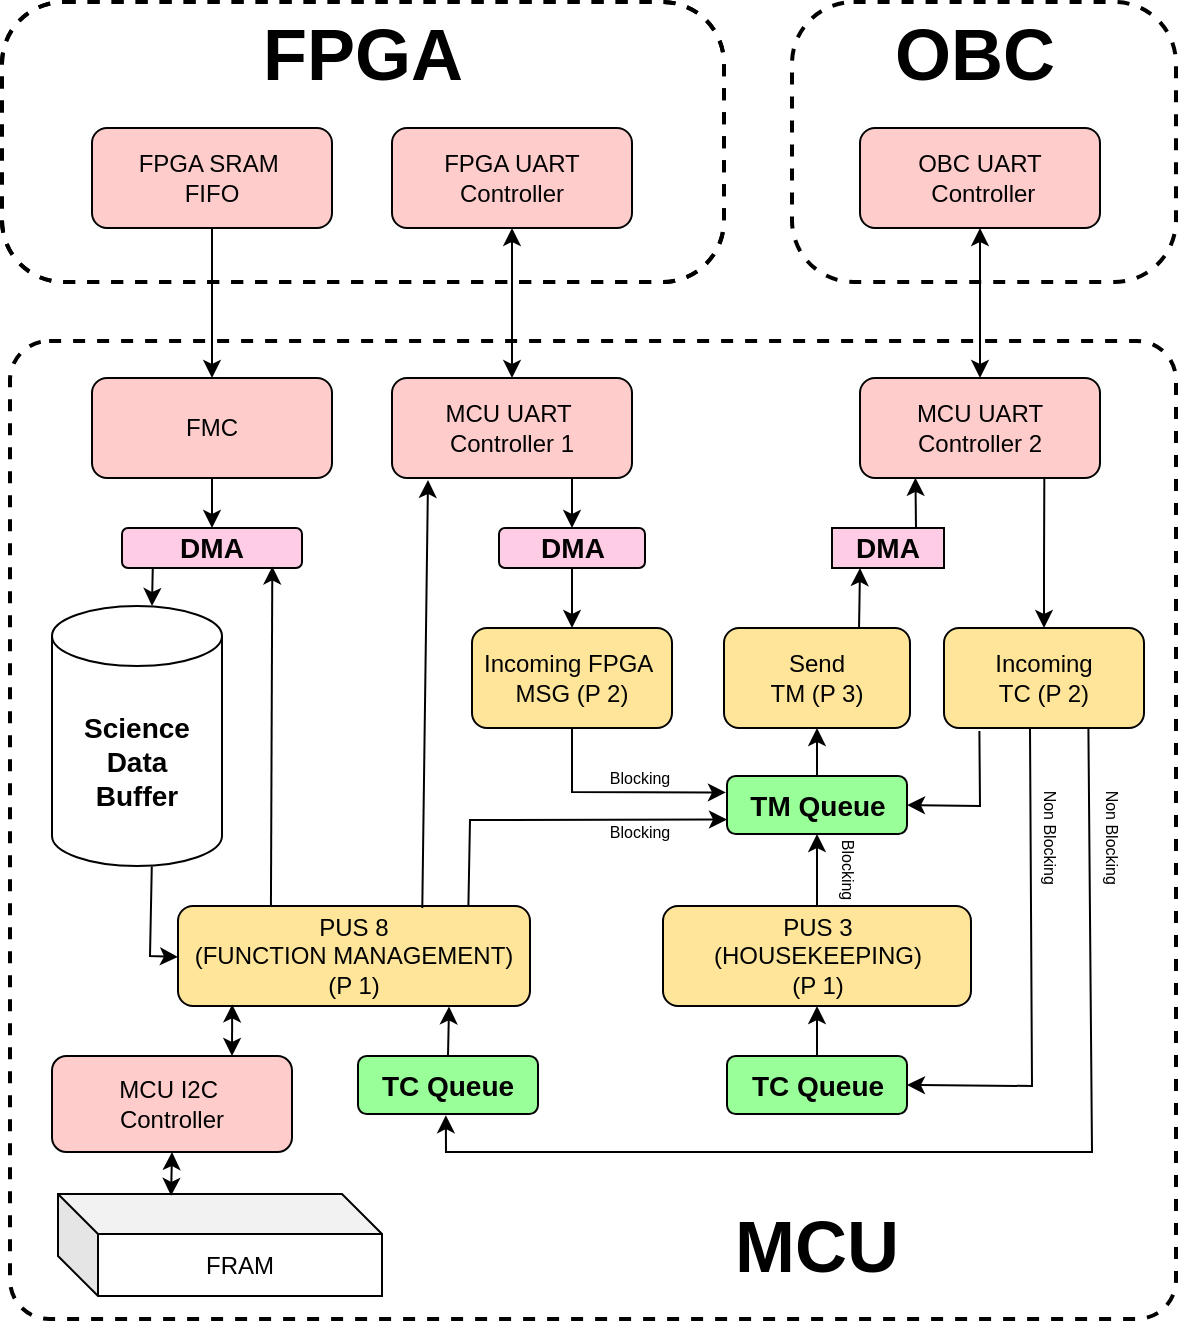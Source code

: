<mxfile version="27.1.6">
  <diagram name="Pagină-1" id="ddQv_wzsTZBWzUbWPsOU">
    <mxGraphModel dx="1388" dy="646" grid="0" gridSize="10" guides="1" tooltips="1" connect="1" arrows="1" fold="1" page="1" pageScale="1" pageWidth="827" pageHeight="1169" math="0" shadow="0">
      <root>
        <mxCell id="0" />
        <mxCell id="1" parent="0" />
        <mxCell id="Oofgd8KAAimV3NUf_qpA-2" value="Incoming&#xa;TC (P 2)" style="rounded=1;whiteSpace=wrap;fillColor=#FFE599;" parent="1" vertex="1">
          <mxGeometry x="486" y="350" width="100" height="50" as="geometry" />
        </mxCell>
        <mxCell id="Oofgd8KAAimV3NUf_qpA-3" value="PUS 8&#xa;(FUNCTION MANAGEMENT)&#xa;(P 1)" style="rounded=1;whiteSpace=wrap;fillColor=#FFE599;" parent="1" vertex="1">
          <mxGeometry x="103" y="489" width="176" height="50" as="geometry" />
        </mxCell>
        <mxCell id="Oofgd8KAAimV3NUf_qpA-4" value="PUS 3&#xa;(HOUSEKEEPING)&#xa;(P 1)" style="rounded=1;whiteSpace=wrap;fillColor=#FFE599;" parent="1" vertex="1">
          <mxGeometry x="345.5" y="489" width="154" height="50" as="geometry" />
        </mxCell>
        <mxCell id="Oofgd8KAAimV3NUf_qpA-5" value="Send&#xa;TM (P 3)" style="rounded=1;whiteSpace=wrap;fillColor=#FFE599;" parent="1" vertex="1">
          <mxGeometry x="376" y="350" width="93" height="50" as="geometry" />
        </mxCell>
        <mxCell id="Oofgd8KAAimV3NUf_qpA-11" value="OBC UART&#xa; Controller" style="rounded=1;whiteSpace=wrap;fillColor=#FFCCCC;" parent="1" vertex="1">
          <mxGeometry x="444" y="100" width="120" height="50" as="geometry" />
        </mxCell>
        <mxCell id="Oofgd8KAAimV3NUf_qpA-13" value="FPGA UART Controller" style="rounded=1;whiteSpace=wrap;fillColor=#FFCCCC;" parent="1" vertex="1">
          <mxGeometry x="210" y="100" width="120" height="50" as="geometry" />
        </mxCell>
        <mxCell id="Oofgd8KAAimV3NUf_qpA-15" value="MCU UART&#xa;Controller 2" style="rounded=1;whiteSpace=wrap;fillColor=#FFCCCC;" parent="1" vertex="1">
          <mxGeometry x="444" y="225" width="120" height="50" as="geometry" />
        </mxCell>
        <mxCell id="Oofgd8KAAimV3NUf_qpA-29" value="" style="endArrow=classic;html=1;rounded=0;entryX=1;entryY=0.5;entryDx=0;entryDy=0;exitX=0.43;exitY=1.001;exitDx=0;exitDy=0;exitPerimeter=0;" parent="1" source="Oofgd8KAAimV3NUf_qpA-2" target="Y2emWDWQEBasdr7QZTMM-36" edge="1">
          <mxGeometry width="50" height="50" relative="1" as="geometry">
            <mxPoint x="529" y="401" as="sourcePoint" />
            <mxPoint x="574.0" y="511.0" as="targetPoint" />
            <Array as="points">
              <mxPoint x="530" y="579" />
            </Array>
          </mxGeometry>
        </mxCell>
        <mxCell id="uqsOZBm66acdyXTOZB4C-3" value="" style="endArrow=classic;html=1;rounded=0;exitX=0.694;exitY=0.02;exitDx=0;exitDy=0;exitPerimeter=0;" parent="1" source="Oofgd8KAAimV3NUf_qpA-3" edge="1">
          <mxGeometry width="50" height="50" relative="1" as="geometry">
            <mxPoint x="270" y="560" as="sourcePoint" />
            <mxPoint x="228" y="276" as="targetPoint" />
          </mxGeometry>
        </mxCell>
        <mxCell id="uqsOZBm66acdyXTOZB4C-2" value="MCU UART &#xa;Controller 1" style="rounded=1;whiteSpace=wrap;fillColor=#FFCCCC;" parent="1" vertex="1">
          <mxGeometry x="210" y="225" width="120" height="50" as="geometry" />
        </mxCell>
        <mxCell id="uqsOZBm66acdyXTOZB4C-6" value="FRAM" style="shape=cube;whiteSpace=wrap;html=1;boundedLbl=1;backgroundOutline=1;darkOpacity=0.05;darkOpacity2=0.1;" parent="1" vertex="1">
          <mxGeometry x="43" y="633" width="162" height="51" as="geometry" />
        </mxCell>
        <mxCell id="uqsOZBm66acdyXTOZB4C-10" value="Incoming FPGA &#xa;MSG (P 2)" style="rounded=1;whiteSpace=wrap;fillColor=#FFE599;" parent="1" vertex="1">
          <mxGeometry x="250" y="350" width="100" height="50" as="geometry" />
        </mxCell>
        <mxCell id="Y2emWDWQEBasdr7QZTMM-3" value="FMC" style="rounded=1;whiteSpace=wrap;fillColor=#FFCCCC;" parent="1" vertex="1">
          <mxGeometry x="60" y="225" width="120" height="50" as="geometry" />
        </mxCell>
        <mxCell id="Y2emWDWQEBasdr7QZTMM-4" value="FPGA SRAM &#xa;FIFO" style="rounded=1;whiteSpace=wrap;fillColor=#FFCCCC;" parent="1" vertex="1">
          <mxGeometry x="60" y="100" width="120" height="50" as="geometry" />
        </mxCell>
        <mxCell id="Y2emWDWQEBasdr7QZTMM-5" value="" style="endArrow=classic;html=1;rounded=0;exitX=0.5;exitY=1;exitDx=0;exitDy=0;entryX=0.5;entryY=0;entryDx=0;entryDy=0;" parent="1" source="Y2emWDWQEBasdr7QZTMM-4" target="Y2emWDWQEBasdr7QZTMM-3" edge="1">
          <mxGeometry width="50" height="50" relative="1" as="geometry">
            <mxPoint x="230" y="420" as="sourcePoint" />
            <mxPoint x="280" y="370" as="targetPoint" />
          </mxGeometry>
        </mxCell>
        <mxCell id="Y2emWDWQEBasdr7QZTMM-9" value="&lt;h4&gt;&lt;font style=&quot;font-size: 14px;&quot;&gt;&lt;b style=&quot;&quot;&gt;Science&lt;br&gt;&lt;/b&gt;&lt;b style=&quot;&quot;&gt;Data&lt;br&gt;&lt;/b&gt;&lt;b style=&quot;&quot;&gt;Buffer&lt;/b&gt;&lt;/font&gt;&lt;/h4&gt;" style="shape=cylinder3;whiteSpace=wrap;html=1;boundedLbl=1;backgroundOutline=1;size=15;" parent="1" vertex="1">
          <mxGeometry x="40" y="339" width="85" height="130" as="geometry" />
        </mxCell>
        <mxCell id="Y2emWDWQEBasdr7QZTMM-10" value="&lt;font style=&quot;font-size: 14px;&quot;&gt;&lt;b&gt;DMA&lt;/b&gt;&lt;/font&gt;" style="rounded=1;whiteSpace=wrap;html=1;fillColor=light-dark(#FFCCE6,var(--ge-dark-color, #121212));" parent="1" vertex="1">
          <mxGeometry x="263.5" y="300" width="73" height="20" as="geometry" />
        </mxCell>
        <mxCell id="Y2emWDWQEBasdr7QZTMM-12" value="&lt;font style=&quot;font-size: 14px;&quot;&gt;&lt;b&gt;DMA&lt;/b&gt;&lt;/font&gt;" style="rounded=1;whiteSpace=wrap;html=1;fillColor=light-dark(#FFCCE6,var(--ge-dark-color, #121212));" parent="1" vertex="1">
          <mxGeometry x="75" y="300" width="90" height="20" as="geometry" />
        </mxCell>
        <mxCell id="Y2emWDWQEBasdr7QZTMM-15" value="" style="endArrow=classic;html=1;rounded=0;exitX=0.264;exitY=-0.001;exitDx=0;exitDy=0;entryX=0.835;entryY=0.961;entryDx=0;entryDy=0;entryPerimeter=0;exitPerimeter=0;" parent="1" source="Oofgd8KAAimV3NUf_qpA-3" target="Y2emWDWQEBasdr7QZTMM-12" edge="1">
          <mxGeometry width="50" height="50" relative="1" as="geometry">
            <mxPoint x="230" y="540" as="sourcePoint" />
            <mxPoint x="280" y="490" as="targetPoint" />
          </mxGeometry>
        </mxCell>
        <mxCell id="Y2emWDWQEBasdr7QZTMM-16" value="" style="endArrow=classic;html=1;rounded=0;exitX=0.171;exitY=1.003;exitDx=0;exitDy=0;exitPerimeter=0;" parent="1" source="Y2emWDWQEBasdr7QZTMM-12" edge="1">
          <mxGeometry width="50" height="50" relative="1" as="geometry">
            <mxPoint x="170" y="320" as="sourcePoint" />
            <mxPoint x="90" y="339" as="targetPoint" />
          </mxGeometry>
        </mxCell>
        <mxCell id="Y2emWDWQEBasdr7QZTMM-17" value="" style="endArrow=classic;html=1;rounded=0;exitX=0.587;exitY=1.002;exitDx=0;exitDy=0;exitPerimeter=0;entryX=0;entryY=0.509;entryDx=0;entryDy=0;entryPerimeter=0;" parent="1" source="Y2emWDWQEBasdr7QZTMM-9" target="Oofgd8KAAimV3NUf_qpA-3" edge="1">
          <mxGeometry width="50" height="50" relative="1" as="geometry">
            <mxPoint x="180" y="500" as="sourcePoint" />
            <mxPoint x="230" y="450" as="targetPoint" />
            <Array as="points">
              <mxPoint x="89" y="514" />
            </Array>
          </mxGeometry>
        </mxCell>
        <mxCell id="Y2emWDWQEBasdr7QZTMM-18" value="" style="endArrow=classic;startArrow=classic;html=1;rounded=0;entryX=0.5;entryY=1;entryDx=0;entryDy=0;exitX=0.5;exitY=0;exitDx=0;exitDy=0;" parent="1" source="uqsOZBm66acdyXTOZB4C-2" target="Oofgd8KAAimV3NUf_qpA-13" edge="1">
          <mxGeometry width="50" height="50" relative="1" as="geometry">
            <mxPoint x="110" y="480" as="sourcePoint" />
            <mxPoint x="160" y="430" as="targetPoint" />
          </mxGeometry>
        </mxCell>
        <mxCell id="Y2emWDWQEBasdr7QZTMM-20" value="" style="endArrow=classic;html=1;rounded=0;exitX=0.5;exitY=1;exitDx=0;exitDy=0;entryX=0.5;entryY=0;entryDx=0;entryDy=0;" parent="1" source="Y2emWDWQEBasdr7QZTMM-3" target="Y2emWDWQEBasdr7QZTMM-12" edge="1">
          <mxGeometry width="50" height="50" relative="1" as="geometry">
            <mxPoint x="110" y="480" as="sourcePoint" />
            <mxPoint x="160" y="430" as="targetPoint" />
          </mxGeometry>
        </mxCell>
        <mxCell id="Y2emWDWQEBasdr7QZTMM-22" value="" style="endArrow=classic;startArrow=classic;html=1;rounded=0;entryX=0.5;entryY=1;entryDx=0;entryDy=0;exitX=0.5;exitY=0;exitDx=0;exitDy=0;" parent="1" source="Oofgd8KAAimV3NUf_qpA-15" target="Oofgd8KAAimV3NUf_qpA-11" edge="1">
          <mxGeometry width="50" height="50" relative="1" as="geometry">
            <mxPoint x="479.41" y="230" as="sourcePoint" />
            <mxPoint x="479.41" y="150" as="targetPoint" />
          </mxGeometry>
        </mxCell>
        <mxCell id="Y2emWDWQEBasdr7QZTMM-23" value="" style="endArrow=classic;html=1;rounded=0;exitX=0.5;exitY=1;exitDx=0;exitDy=0;" parent="1" source="Y2emWDWQEBasdr7QZTMM-10" edge="1">
          <mxGeometry width="50" height="50" relative="1" as="geometry">
            <mxPoint x="270" y="510" as="sourcePoint" />
            <mxPoint x="300" y="350" as="targetPoint" />
          </mxGeometry>
        </mxCell>
        <mxCell id="Y2emWDWQEBasdr7QZTMM-24" value="&lt;font style=&quot;font-size: 14px;&quot;&gt;&lt;b&gt;DMA&lt;/b&gt;&lt;/font&gt;" style="rounded=1;whiteSpace=wrap;html=1;fillColor=light-dark(#FFCCE6,var(--ge-dark-color, #121212));arcSize=0;" parent="1" vertex="1">
          <mxGeometry x="430" y="300" width="56" height="20" as="geometry" />
        </mxCell>
        <mxCell id="Y2emWDWQEBasdr7QZTMM-30" value="" style="endArrow=classic;html=1;rounded=0;exitX=0.726;exitY=0.005;exitDx=0;exitDy=0;entryX=0.25;entryY=1;entryDx=0;entryDy=0;exitPerimeter=0;" parent="1" source="Oofgd8KAAimV3NUf_qpA-5" target="Y2emWDWQEBasdr7QZTMM-24" edge="1">
          <mxGeometry width="50" height="50" relative="1" as="geometry">
            <mxPoint x="380" y="450" as="sourcePoint" />
            <mxPoint x="430" y="400" as="targetPoint" />
          </mxGeometry>
        </mxCell>
        <mxCell id="Y2emWDWQEBasdr7QZTMM-31" value="" style="endArrow=classic;html=1;rounded=0;exitX=0.75;exitY=0;exitDx=0;exitDy=0;entryX=0.231;entryY=0.998;entryDx=0;entryDy=0;entryPerimeter=0;" parent="1" source="Y2emWDWQEBasdr7QZTMM-24" target="Oofgd8KAAimV3NUf_qpA-15" edge="1">
          <mxGeometry width="50" height="50" relative="1" as="geometry">
            <mxPoint x="456.014" y="300.0" as="sourcePoint" />
            <mxPoint x="455.95" y="280.04" as="targetPoint" />
          </mxGeometry>
        </mxCell>
        <mxCell id="Y2emWDWQEBasdr7QZTMM-32" value="" style="endArrow=classic;html=1;rounded=0;exitX=0.768;exitY=1.009;exitDx=0;exitDy=0;exitPerimeter=0;entryX=0.5;entryY=0;entryDx=0;entryDy=0;" parent="1" source="Oofgd8KAAimV3NUf_qpA-15" target="Oofgd8KAAimV3NUf_qpA-2" edge="1">
          <mxGeometry width="50" height="50" relative="1" as="geometry">
            <mxPoint x="430" y="470" as="sourcePoint" />
            <mxPoint x="480" y="420" as="targetPoint" />
            <Array as="points">
              <mxPoint x="536" y="320" />
            </Array>
          </mxGeometry>
        </mxCell>
        <mxCell id="Y2emWDWQEBasdr7QZTMM-33" value="&lt;font style=&quot;font-size: 14px;&quot;&gt;&lt;b&gt;TM Queue&lt;/b&gt;&lt;/font&gt;" style="rounded=1;whiteSpace=wrap;html=1;fillColor=light-dark(#99FF99,var(--ge-dark-color, #121212));" parent="1" vertex="1">
          <mxGeometry x="377.5" y="424" width="90" height="29" as="geometry" />
        </mxCell>
        <mxCell id="Y2emWDWQEBasdr7QZTMM-34" value="" style="endArrow=classic;html=1;rounded=0;exitX=0.5;exitY=1;exitDx=0;exitDy=0;entryX=-0.006;entryY=0.284;entryDx=0;entryDy=0;entryPerimeter=0;" parent="1" source="uqsOZBm66acdyXTOZB4C-10" target="Y2emWDWQEBasdr7QZTMM-33" edge="1">
          <mxGeometry width="50" height="50" relative="1" as="geometry">
            <mxPoint x="250" y="500" as="sourcePoint" />
            <mxPoint x="320" y="440" as="targetPoint" />
            <Array as="points">
              <mxPoint x="300" y="432" />
            </Array>
          </mxGeometry>
        </mxCell>
        <mxCell id="Y2emWDWQEBasdr7QZTMM-35" value="" style="endArrow=classic;html=1;rounded=0;exitX=0.825;exitY=0.002;exitDx=0;exitDy=0;exitPerimeter=0;entryX=0;entryY=0.75;entryDx=0;entryDy=0;" parent="1" source="Oofgd8KAAimV3NUf_qpA-3" target="Y2emWDWQEBasdr7QZTMM-33" edge="1">
          <mxGeometry width="50" height="50" relative="1" as="geometry">
            <mxPoint x="240" y="560" as="sourcePoint" />
            <mxPoint x="290" y="510" as="targetPoint" />
            <Array as="points">
              <mxPoint x="249" y="446" />
            </Array>
          </mxGeometry>
        </mxCell>
        <mxCell id="Y2emWDWQEBasdr7QZTMM-36" value="&lt;font style=&quot;font-size: 14px;&quot;&gt;&lt;b&gt;TC Queue&lt;/b&gt;&lt;/font&gt;" style="rounded=1;whiteSpace=wrap;html=1;fillColor=light-dark(#99FF99,var(--ge-dark-color, #121212));" parent="1" vertex="1">
          <mxGeometry x="377.5" y="564" width="90" height="29" as="geometry" />
        </mxCell>
        <mxCell id="Y2emWDWQEBasdr7QZTMM-37" value="&lt;b&gt;&lt;font style=&quot;font-size: 14px;&quot;&gt;TC Queue&lt;/font&gt;&lt;/b&gt;" style="rounded=1;whiteSpace=wrap;html=1;fillColor=light-dark(#99FF99,var(--ge-dark-color, #121212));" parent="1" vertex="1">
          <mxGeometry x="193" y="564" width="90" height="29" as="geometry" />
        </mxCell>
        <mxCell id="Y2emWDWQEBasdr7QZTMM-39" value="" style="endArrow=classic;html=1;rounded=0;exitX=0.5;exitY=0;exitDx=0;exitDy=0;entryX=0.5;entryY=1;entryDx=0;entryDy=0;" parent="1" source="Y2emWDWQEBasdr7QZTMM-36" target="Oofgd8KAAimV3NUf_qpA-4" edge="1">
          <mxGeometry width="50" height="50" relative="1" as="geometry">
            <mxPoint x="260" y="540" as="sourcePoint" />
            <mxPoint x="310" y="490" as="targetPoint" />
          </mxGeometry>
        </mxCell>
        <mxCell id="Y2emWDWQEBasdr7QZTMM-41" value="" style="endArrow=classic;html=1;rounded=0;entryX=0.488;entryY=1.021;entryDx=0;entryDy=0;exitX=0.722;exitY=0.996;exitDx=0;exitDy=0;entryPerimeter=0;exitPerimeter=0;" parent="1" source="Oofgd8KAAimV3NUf_qpA-2" target="Y2emWDWQEBasdr7QZTMM-37" edge="1">
          <mxGeometry width="50" height="50" relative="1" as="geometry">
            <mxPoint x="561" y="407.85" as="sourcePoint" />
            <mxPoint x="236.92" y="600.647" as="targetPoint" />
            <Array as="points">
              <mxPoint x="560" y="612" />
              <mxPoint x="237" y="612" />
            </Array>
          </mxGeometry>
        </mxCell>
        <mxCell id="Y2emWDWQEBasdr7QZTMM-42" value="" style="endArrow=classic;html=1;rounded=0;exitX=0.5;exitY=0;exitDx=0;exitDy=0;entryX=0.77;entryY=1.004;entryDx=0;entryDy=0;entryPerimeter=0;" parent="1" source="Y2emWDWQEBasdr7QZTMM-37" target="Oofgd8KAAimV3NUf_qpA-3" edge="1">
          <mxGeometry width="50" height="50" relative="1" as="geometry">
            <mxPoint x="100" y="520" as="sourcePoint" />
            <mxPoint x="150" y="470" as="targetPoint" />
          </mxGeometry>
        </mxCell>
        <mxCell id="Y2emWDWQEBasdr7QZTMM-43" value="" style="endArrow=classic;html=1;rounded=0;entryX=0.5;entryY=1;entryDx=0;entryDy=0;exitX=0.5;exitY=0;exitDx=0;exitDy=0;" parent="1" source="Oofgd8KAAimV3NUf_qpA-4" target="Y2emWDWQEBasdr7QZTMM-33" edge="1">
          <mxGeometry width="50" height="50" relative="1" as="geometry">
            <mxPoint x="370" y="540" as="sourcePoint" />
            <mxPoint x="470" y="485" as="targetPoint" />
          </mxGeometry>
        </mxCell>
        <mxCell id="Y2emWDWQEBasdr7QZTMM-45" value="" style="endArrow=classic;html=1;rounded=0;exitX=0.5;exitY=0;exitDx=0;exitDy=0;entryX=0.5;entryY=1;entryDx=0;entryDy=0;" parent="1" source="Y2emWDWQEBasdr7QZTMM-33" target="Oofgd8KAAimV3NUf_qpA-5" edge="1">
          <mxGeometry width="50" height="50" relative="1" as="geometry">
            <mxPoint x="174" y="446" as="sourcePoint" />
            <mxPoint x="224" y="396" as="targetPoint" />
          </mxGeometry>
        </mxCell>
        <mxCell id="Y2emWDWQEBasdr7QZTMM-48" value="" style="rounded=1;whiteSpace=wrap;html=1;arcSize=22;strokeColor=#000000;dashed=1;strokeWidth=2;fillColor=#FFFFFF;fillOpacity=0.3;" parent="1" vertex="1">
          <mxGeometry x="15" y="37" width="361" height="140" as="geometry" />
        </mxCell>
        <mxCell id="Y2emWDWQEBasdr7QZTMM-51" value="" style="rounded=1;whiteSpace=wrap;html=1;arcSize=4;strokeColor=#000000;dashed=1;strokeWidth=2;fillColor=#FFFFFF;fillOpacity=0.3;" parent="1" vertex="1">
          <mxGeometry x="19" y="206.5" width="583" height="489" as="geometry" />
        </mxCell>
        <mxCell id="Y2emWDWQEBasdr7QZTMM-49" value="&lt;h1&gt;&lt;br&gt;&lt;/h1&gt;" style="rounded=1;whiteSpace=wrap;html=1;arcSize=22;strokeColor=#000000;dashed=1;strokeWidth=2;fillColor=#FFFFFF;fillOpacity=0.3;align=center;" parent="1" vertex="1">
          <mxGeometry x="15" y="37" width="361" height="140" as="geometry" />
        </mxCell>
        <mxCell id="Y2emWDWQEBasdr7QZTMM-50" value="" style="rounded=1;whiteSpace=wrap;html=1;arcSize=22;strokeColor=#000000;dashed=1;strokeWidth=2;fillColor=#FFFFFF;fillOpacity=0.3;" parent="1" vertex="1">
          <mxGeometry x="410" y="37" width="192" height="140" as="geometry" />
        </mxCell>
        <mxCell id="Y2emWDWQEBasdr7QZTMM-52" value="&lt;font style=&quot;font-size: 36px;&quot;&gt;&lt;b style=&quot;&quot;&gt;FPGA&lt;/b&gt;&lt;/font&gt;" style="text;html=1;align=center;verticalAlign=middle;whiteSpace=wrap;rounded=0;" parent="1" vertex="1">
          <mxGeometry x="124.25" y="42" width="142.5" height="41" as="geometry" />
        </mxCell>
        <mxCell id="Y2emWDWQEBasdr7QZTMM-53" value="&lt;font style=&quot;font-size: 36px;&quot;&gt;&lt;b style=&quot;&quot;&gt;OBC&lt;/b&gt;&lt;/font&gt;" style="text;html=1;align=center;verticalAlign=middle;whiteSpace=wrap;rounded=0;" parent="1" vertex="1">
          <mxGeometry x="430" y="42" width="142.5" height="41" as="geometry" />
        </mxCell>
        <mxCell id="Y2emWDWQEBasdr7QZTMM-55" value="MCU I2C &#xa;Controller" style="rounded=1;whiteSpace=wrap;fillColor=#FFCCCC;" parent="1" vertex="1">
          <mxGeometry x="40" y="564" width="120" height="48" as="geometry" />
        </mxCell>
        <mxCell id="Y2emWDWQEBasdr7QZTMM-56" value="" style="endArrow=classic;startArrow=classic;html=1;rounded=0;exitX=0.75;exitY=0;exitDx=0;exitDy=0;entryX=0.154;entryY=0.984;entryDx=0;entryDy=0;entryPerimeter=0;" parent="1" source="Y2emWDWQEBasdr7QZTMM-55" target="Oofgd8KAAimV3NUf_qpA-3" edge="1">
          <mxGeometry width="50" height="50" relative="1" as="geometry">
            <mxPoint x="141" y="604" as="sourcePoint" />
            <mxPoint x="191" y="554" as="targetPoint" />
          </mxGeometry>
        </mxCell>
        <mxCell id="Y2emWDWQEBasdr7QZTMM-57" value="" style="endArrow=classic;startArrow=classic;html=1;rounded=0;entryX=0.5;entryY=1;entryDx=0;entryDy=0;exitX=0.349;exitY=0.018;exitDx=0;exitDy=0;exitPerimeter=0;" parent="1" source="uqsOZBm66acdyXTOZB4C-6" target="Y2emWDWQEBasdr7QZTMM-55" edge="1">
          <mxGeometry width="50" height="50" relative="1" as="geometry">
            <mxPoint x="100" y="672" as="sourcePoint" />
            <mxPoint x="150" y="622" as="targetPoint" />
          </mxGeometry>
        </mxCell>
        <mxCell id="Y2emWDWQEBasdr7QZTMM-58" value="&lt;font style=&quot;font-size: 36px;&quot;&gt;&lt;b style=&quot;&quot;&gt;MCU&lt;/b&gt;&lt;/font&gt;" style="text;html=1;align=center;verticalAlign=middle;whiteSpace=wrap;rounded=0;" parent="1" vertex="1">
          <mxGeometry x="326.5" y="638" width="190.5" height="41" as="geometry" />
        </mxCell>
        <mxCell id="ihRRauPIAfMl2vSKBwiE-1" value="&lt;font style=&quot;font-size: 8px;&quot;&gt;Non Blocking&amp;nbsp;&lt;/font&gt;" style="text;html=1;align=center;verticalAlign=middle;whiteSpace=wrap;rounded=0;rotation=90;" parent="1" vertex="1">
          <mxGeometry x="525" y="448" width="92" height="16" as="geometry" />
        </mxCell>
        <mxCell id="ihRRauPIAfMl2vSKBwiE-2" value="&lt;font style=&quot;font-size: 8px;&quot;&gt;Non Blocking&amp;nbsp;&lt;/font&gt;" style="text;html=1;align=center;verticalAlign=middle;whiteSpace=wrap;rounded=0;rotation=90;" parent="1" vertex="1">
          <mxGeometry x="494" y="448" width="92" height="16" as="geometry" />
        </mxCell>
        <mxCell id="ihRRauPIAfMl2vSKBwiE-4" value="&lt;span style=&quot;font-size: 8px;&quot;&gt;Blocking&lt;/span&gt;" style="text;html=1;align=center;verticalAlign=middle;whiteSpace=wrap;rounded=0;rotation=0;" parent="1" vertex="1">
          <mxGeometry x="288" y="443" width="92" height="16" as="geometry" />
        </mxCell>
        <mxCell id="ihRRauPIAfMl2vSKBwiE-5" value="&lt;span style=&quot;font-size: 8px;&quot;&gt;Blocking&lt;/span&gt;" style="text;html=1;align=center;verticalAlign=middle;whiteSpace=wrap;rounded=0;rotation=0;" parent="1" vertex="1">
          <mxGeometry x="288" y="416" width="92" height="16" as="geometry" />
        </mxCell>
        <mxCell id="ihRRauPIAfMl2vSKBwiE-6" value="&lt;span style=&quot;font-size: 8px;&quot;&gt;Blocking&lt;/span&gt;" style="text;html=1;align=center;verticalAlign=middle;whiteSpace=wrap;rounded=0;rotation=90;" parent="1" vertex="1">
          <mxGeometry x="419" y="466" width="40" height="10" as="geometry" />
        </mxCell>
        <mxCell id="nhv-JDOdEqYxXxnJjfet-2" value="" style="endArrow=classic;html=1;rounded=0;exitX=0.177;exitY=1.03;exitDx=0;exitDy=0;entryX=1;entryY=0.5;entryDx=0;entryDy=0;exitPerimeter=0;" edge="1" parent="1" source="Oofgd8KAAimV3NUf_qpA-2" target="Y2emWDWQEBasdr7QZTMM-33">
          <mxGeometry width="50" height="50" relative="1" as="geometry">
            <mxPoint x="596" y="325" as="sourcePoint" />
            <mxPoint x="646" y="275" as="targetPoint" />
            <Array as="points">
              <mxPoint x="504" y="439" />
            </Array>
          </mxGeometry>
        </mxCell>
        <mxCell id="nhv-JDOdEqYxXxnJjfet-3" value="" style="endArrow=classic;html=1;rounded=0;exitX=0.75;exitY=1;exitDx=0;exitDy=0;entryX=0.5;entryY=0;entryDx=0;entryDy=0;" edge="1" parent="1" source="uqsOZBm66acdyXTOZB4C-2" target="Y2emWDWQEBasdr7QZTMM-10">
          <mxGeometry width="50" height="50" relative="1" as="geometry">
            <mxPoint x="276" y="386" as="sourcePoint" />
            <mxPoint x="326" y="336" as="targetPoint" />
          </mxGeometry>
        </mxCell>
      </root>
    </mxGraphModel>
  </diagram>
</mxfile>
